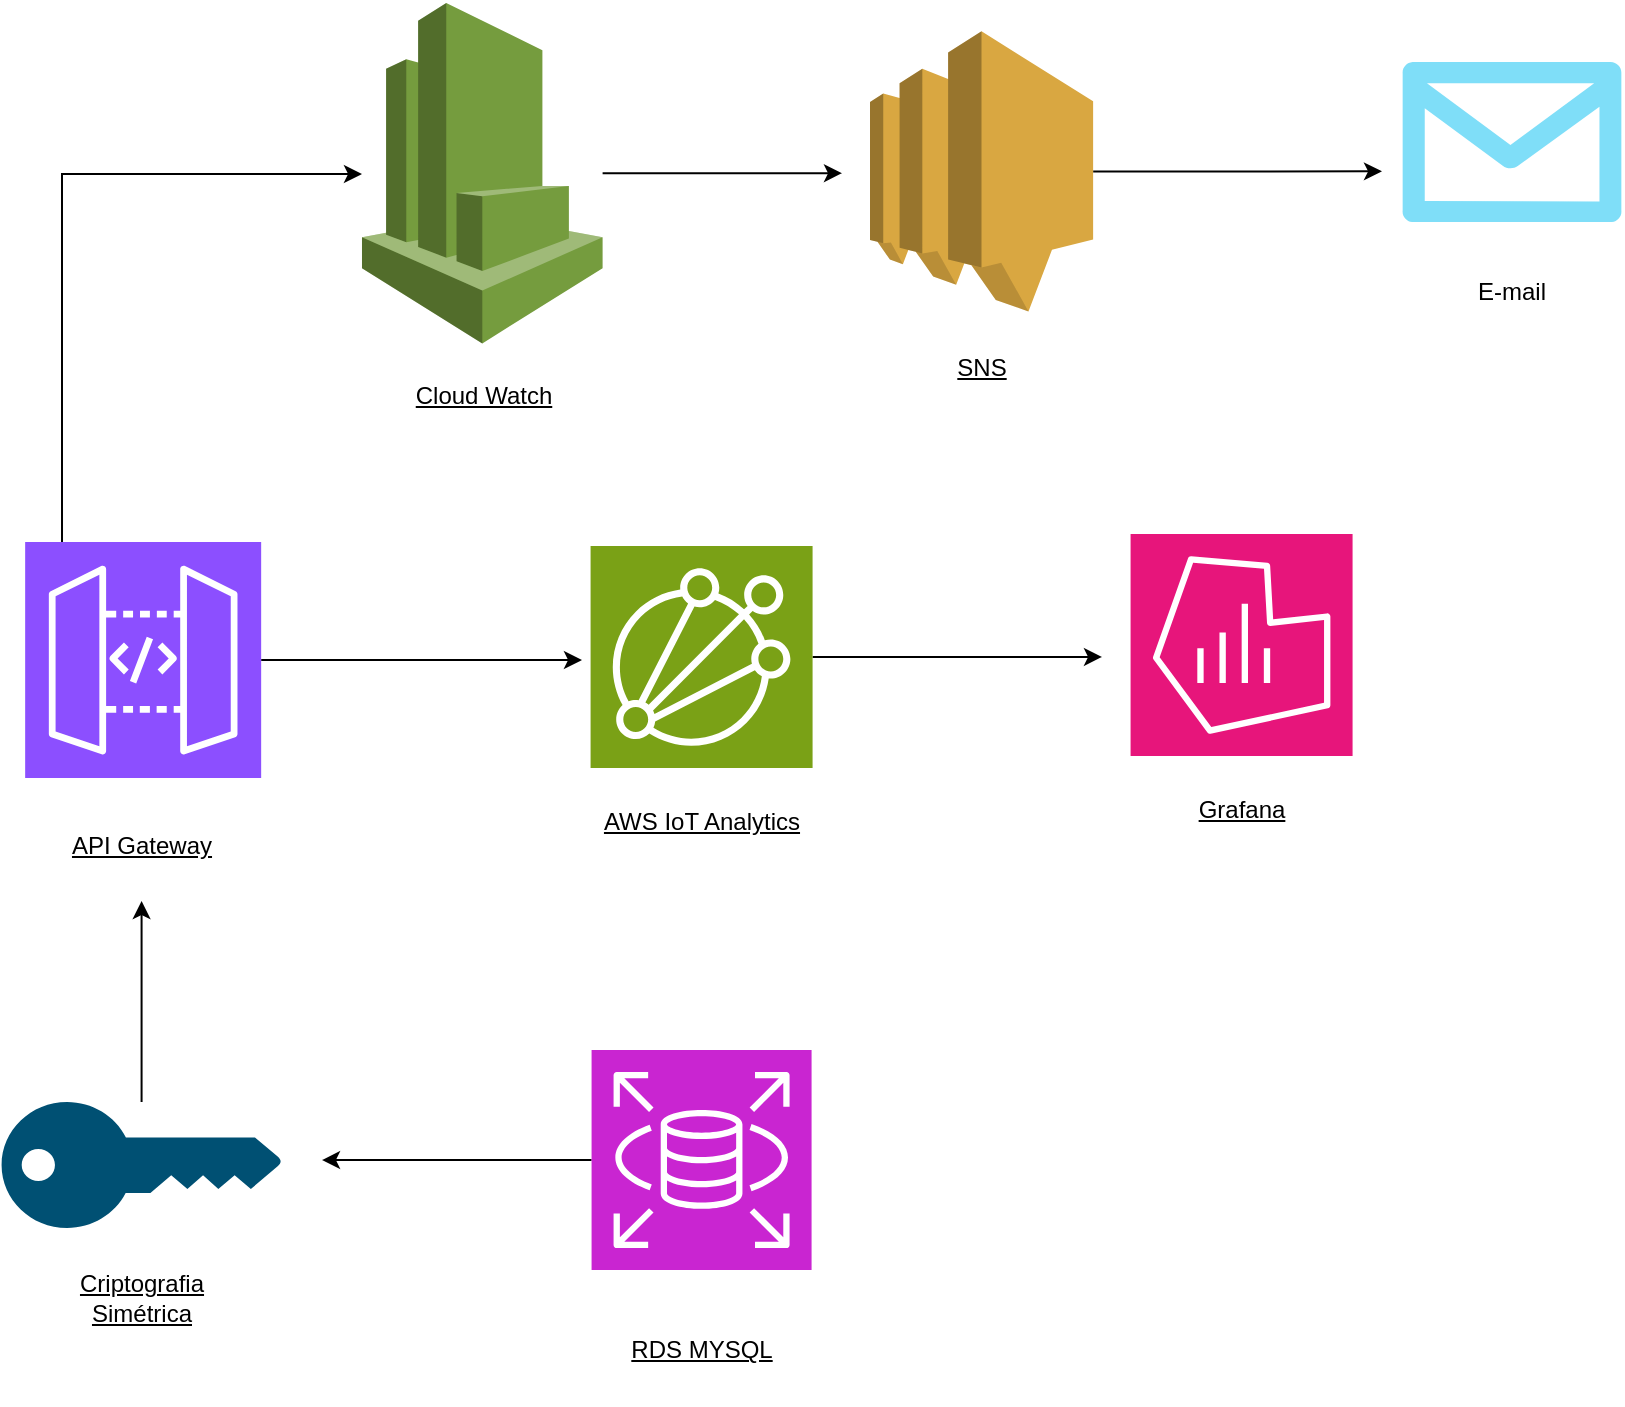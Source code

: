 <mxfile version="27.0.6">
  <diagram name="Página-1" id="XxBVSn2e1p1MuaNkhbZb">
    <mxGraphModel dx="2194" dy="1208" grid="1" gridSize="10" guides="1" tooltips="1" connect="1" arrows="1" fold="1" page="1" pageScale="1" pageWidth="1169" pageHeight="827" math="0" shadow="0">
      <root>
        <mxCell id="0" />
        <mxCell id="1" parent="0" />
        <mxCell id="G87gnfGh_C6f1je5w9Sp-18" value="" style="group" parent="1" vertex="1" connectable="0">
          <mxGeometry x="420.002" y="290" width="119.575" height="177.905" as="geometry" />
        </mxCell>
        <mxCell id="QtEguPkh3KSlvXab4vMh-16" style="edgeStyle=orthogonalEdgeStyle;rounded=0;orthogonalLoop=1;jettySize=auto;html=1;" edge="1" parent="G87gnfGh_C6f1je5w9Sp-18" source="G87gnfGh_C6f1je5w9Sp-14">
          <mxGeometry relative="1" as="geometry">
            <mxPoint x="259.998" y="67.49" as="targetPoint" />
          </mxGeometry>
        </mxCell>
        <mxCell id="G87gnfGh_C6f1je5w9Sp-14" value="" style="sketch=0;points=[[0,0,0],[0.25,0,0],[0.5,0,0],[0.75,0,0],[1,0,0],[0,1,0],[0.25,1,0],[0.5,1,0],[0.75,1,0],[1,1,0],[0,0.25,0],[0,0.5,0],[0,0.75,0],[1,0.25,0],[1,0.5,0],[1,0.75,0]];outlineConnect=0;fontColor=#232F3E;fillColor=#7AA116;strokeColor=#ffffff;dashed=0;verticalLabelPosition=bottom;verticalAlign=top;align=center;html=1;fontSize=12;fontStyle=0;aspect=fixed;shape=mxgraph.aws4.resourceIcon;resIcon=mxgraph.aws4.iot_analytics;container=1;" parent="G87gnfGh_C6f1je5w9Sp-18" vertex="1">
          <mxGeometry x="4.288" y="11.99" width="111" height="111" as="geometry" />
        </mxCell>
        <mxCell id="G87gnfGh_C6f1je5w9Sp-15" value="AWS IoT Analytics" style="text;html=1;align=center;verticalAlign=middle;whiteSpace=wrap;rounded=0;fontStyle=4" parent="G87gnfGh_C6f1je5w9Sp-18" vertex="1">
          <mxGeometry y="122.994" width="119.575" height="54.911" as="geometry" />
        </mxCell>
        <mxCell id="G87gnfGh_C6f1je5w9Sp-19" value="" style="group" parent="1" vertex="1" connectable="0">
          <mxGeometry x="690.002" y="296" width="119.575" height="165.915" as="geometry" />
        </mxCell>
        <mxCell id="G87gnfGh_C6f1je5w9Sp-16" value="" style="sketch=0;points=[[0,0,0],[0.25,0,0],[0.5,0,0],[0.75,0,0],[1,0,0],[0,1,0],[0.25,1,0],[0.5,1,0],[0.75,1,0],[1,1,0],[0,0.25,0],[0,0.5,0],[0,0.75,0],[1,0.25,0],[1,0.5,0],[1,0.75,0]];points=[[0,0,0],[0.25,0,0],[0.5,0,0],[0.75,0,0],[1,0,0],[0,1,0],[0.25,1,0],[0.5,1,0],[0.75,1,0],[1,1,0],[0,0.25,0],[0,0.5,0],[0,0.75,0],[1,0.25,0],[1,0.5,0],[1,0.75,0]];outlineConnect=0;fontColor=#232F3E;fillColor=#E7157B;strokeColor=#ffffff;dashed=0;verticalLabelPosition=bottom;verticalAlign=top;align=center;html=1;fontSize=12;fontStyle=0;aspect=fixed;shape=mxgraph.aws4.resourceIcon;resIcon=mxgraph.aws4.managed_service_for_grafana;" parent="G87gnfGh_C6f1je5w9Sp-19" vertex="1">
          <mxGeometry x="4.288" width="111" height="111" as="geometry" />
        </mxCell>
        <mxCell id="G87gnfGh_C6f1je5w9Sp-17" value="Grafana" style="text;html=1;align=center;verticalAlign=middle;whiteSpace=wrap;rounded=0;fontStyle=4" parent="G87gnfGh_C6f1je5w9Sp-19" vertex="1">
          <mxGeometry y="111.004" width="119.575" height="54.911" as="geometry" />
        </mxCell>
        <mxCell id="G87gnfGh_C6f1je5w9Sp-22" value="" style="group" parent="1" vertex="1" connectable="0">
          <mxGeometry x="420.002" y="554.04" width="119.575" height="177.085" as="geometry" />
        </mxCell>
        <mxCell id="QtEguPkh3KSlvXab4vMh-18" style="edgeStyle=orthogonalEdgeStyle;rounded=0;orthogonalLoop=1;jettySize=auto;html=1;" edge="1" parent="G87gnfGh_C6f1je5w9Sp-22" source="G87gnfGh_C6f1je5w9Sp-4">
          <mxGeometry relative="1" as="geometry">
            <mxPoint x="-130.002" y="55.0" as="targetPoint" />
          </mxGeometry>
        </mxCell>
        <mxCell id="G87gnfGh_C6f1je5w9Sp-4" value="" style="sketch=0;points=[[0,0,0],[0.25,0,0],[0.5,0,0],[0.75,0,0],[1,0,0],[0,1,0],[0.25,1,0],[0.5,1,0],[0.75,1,0],[1,1,0],[0,0.25,0],[0,0.5,0],[0,0.75,0],[1,0.25,0],[1,0.5,0],[1,0.75,0]];outlineConnect=0;fontColor=#232F3E;fillColor=#C925D1;strokeColor=#ffffff;dashed=0;verticalLabelPosition=bottom;verticalAlign=top;align=center;html=1;fontSize=12;fontStyle=0;aspect=fixed;shape=mxgraph.aws4.resourceIcon;resIcon=mxgraph.aws4.rds;" parent="G87gnfGh_C6f1je5w9Sp-22" vertex="1">
          <mxGeometry x="4.788" width="110" height="110" as="geometry" />
        </mxCell>
        <mxCell id="G87gnfGh_C6f1je5w9Sp-5" value="RDS MYSQL" style="text;html=1;align=center;verticalAlign=middle;whiteSpace=wrap;rounded=0;fontStyle=4" parent="G87gnfGh_C6f1je5w9Sp-22" vertex="1">
          <mxGeometry y="122.174" width="119.575" height="54.911" as="geometry" />
        </mxCell>
        <mxCell id="G87gnfGh_C6f1je5w9Sp-23" value="" style="group" parent="1" vertex="1" connectable="0">
          <mxGeometry x="309.995" y="30.485" width="120.305" height="224.312" as="geometry" />
        </mxCell>
        <mxCell id="QtEguPkh3KSlvXab4vMh-12" style="edgeStyle=orthogonalEdgeStyle;rounded=0;orthogonalLoop=1;jettySize=auto;html=1;" edge="1" parent="G87gnfGh_C6f1je5w9Sp-23" source="G87gnfGh_C6f1je5w9Sp-6">
          <mxGeometry relative="1" as="geometry">
            <mxPoint x="240.005" y="85.112" as="targetPoint" />
          </mxGeometry>
        </mxCell>
        <mxCell id="G87gnfGh_C6f1je5w9Sp-6" value="" style="outlineConnect=0;dashed=0;verticalLabelPosition=bottom;verticalAlign=top;align=center;html=1;shape=mxgraph.aws3.cloudwatch;fillColor=#759C3E;gradientColor=none;fontStyle=4" parent="G87gnfGh_C6f1je5w9Sp-23" vertex="1">
          <mxGeometry width="120.305" height="170.224" as="geometry" />
        </mxCell>
        <mxCell id="G87gnfGh_C6f1je5w9Sp-7" value="Cloud Watch" style="text;html=1;align=center;verticalAlign=middle;whiteSpace=wrap;rounded=0;fontStyle=4;container=1;" parent="G87gnfGh_C6f1je5w9Sp-23" vertex="1">
          <mxGeometry x="0.729" y="169.401" width="119.575" height="54.911" as="geometry" />
        </mxCell>
        <mxCell id="G87gnfGh_C6f1je5w9Sp-24" value="" style="group" parent="1" vertex="1" connectable="0">
          <mxGeometry x="559.995" y="44.67" width="119.575" height="195.942" as="geometry" />
        </mxCell>
        <mxCell id="QtEguPkh3KSlvXab4vMh-13" style="edgeStyle=orthogonalEdgeStyle;rounded=0;orthogonalLoop=1;jettySize=auto;html=1;" edge="1" parent="G87gnfGh_C6f1je5w9Sp-24" source="G87gnfGh_C6f1je5w9Sp-8">
          <mxGeometry relative="1" as="geometry">
            <mxPoint x="260.005" y="70.011" as="targetPoint" />
          </mxGeometry>
        </mxCell>
        <mxCell id="G87gnfGh_C6f1je5w9Sp-8" value="" style="outlineConnect=0;dashed=0;verticalLabelPosition=bottom;verticalAlign=top;align=center;html=1;shape=mxgraph.aws3.sns;fillColor=#D9A741;gradientColor=none;fontStyle=4" parent="G87gnfGh_C6f1je5w9Sp-24" vertex="1">
          <mxGeometry x="4.01" width="111.555" height="140.023" as="geometry" />
        </mxCell>
        <mxCell id="G87gnfGh_C6f1je5w9Sp-9" value="SNS" style="text;html=1;align=center;verticalAlign=middle;whiteSpace=wrap;rounded=0;fontStyle=4" parent="G87gnfGh_C6f1je5w9Sp-24" vertex="1">
          <mxGeometry y="141.031" width="119.575" height="54.911" as="geometry" />
        </mxCell>
        <mxCell id="QtEguPkh3KSlvXab4vMh-2" value="" style="group" vertex="1" connectable="0" parent="1">
          <mxGeometry x="140.002" y="300" width="119.578" height="179.515" as="geometry" />
        </mxCell>
        <mxCell id="QtEguPkh3KSlvXab4vMh-14" style="edgeStyle=orthogonalEdgeStyle;rounded=0;orthogonalLoop=1;jettySize=auto;html=1;" edge="1" parent="QtEguPkh3KSlvXab4vMh-2" source="QtEguPkh3KSlvXab4vMh-1">
          <mxGeometry relative="1" as="geometry">
            <mxPoint x="279.998" y="59" as="targetPoint" />
          </mxGeometry>
        </mxCell>
        <mxCell id="QtEguPkh3KSlvXab4vMh-1" value="" style="sketch=0;points=[[0,0,0],[0.25,0,0],[0.5,0,0],[0.75,0,0],[1,0,0],[0,1,0],[0.25,1,0],[0.5,1,0],[0.75,1,0],[1,1,0],[0,0.25,0],[0,0.5,0],[0,0.75,0],[1,0.25,0],[1,0.5,0],[1,0.75,0]];outlineConnect=0;fontColor=#232F3E;fillColor=#8C4FFF;strokeColor=#ffffff;dashed=0;verticalLabelPosition=bottom;verticalAlign=top;align=center;html=1;fontSize=12;fontStyle=0;aspect=fixed;shape=mxgraph.aws4.resourceIcon;resIcon=mxgraph.aws4.api_gateway;" vertex="1" parent="QtEguPkh3KSlvXab4vMh-2">
          <mxGeometry x="1.578" width="118" height="118" as="geometry" />
        </mxCell>
        <mxCell id="G87gnfGh_C6f1je5w9Sp-2" value="API Gateway" style="text;html=1;align=center;verticalAlign=middle;whiteSpace=wrap;rounded=0;fontStyle=4" parent="QtEguPkh3KSlvXab4vMh-2" vertex="1">
          <mxGeometry y="124.604" width="119.575" height="54.911" as="geometry" />
        </mxCell>
        <mxCell id="QtEguPkh3KSlvXab4vMh-7" value="" style="group" vertex="1" connectable="0" parent="1">
          <mxGeometry x="129.79" y="580" width="140" height="125.165" as="geometry" />
        </mxCell>
        <mxCell id="G87gnfGh_C6f1je5w9Sp-10" value="" style="points=[[0,0.5,0],[0.24,0,0],[0.5,0.28,0],[0.995,0.475,0],[0.5,0.72,0],[0.24,1,0]];verticalLabelPosition=bottom;sketch=0;html=1;verticalAlign=top;aspect=fixed;align=center;pointerEvents=1;shape=mxgraph.cisco19.key;fillColor=#005073;strokeColor=none;direction=south;container=1;rotation=-90;" parent="QtEguPkh3KSlvXab4vMh-7" vertex="1">
          <mxGeometry x="38.5" y="-38.5" width="63" height="140" as="geometry" />
        </mxCell>
        <mxCell id="G87gnfGh_C6f1je5w9Sp-12" value="Criptografia&lt;br/&gt;Simétrica" style="text;html=1;align=center;verticalAlign=middle;whiteSpace=wrap;rounded=0;fontStyle=4" parent="QtEguPkh3KSlvXab4vMh-7" vertex="1">
          <mxGeometry x="10.212" y="70.254" width="119.575" height="54.911" as="geometry" />
        </mxCell>
        <mxCell id="QtEguPkh3KSlvXab4vMh-8" value="" style="group" vertex="1" connectable="0" parent="1">
          <mxGeometry x="830" y="60" width="110" height="130.22" as="geometry" />
        </mxCell>
        <mxCell id="QtEguPkh3KSlvXab4vMh-9" value="" style="verticalLabelPosition=bottom;html=1;verticalAlign=top;align=center;strokeColor=none;fillColor=#00BEF2;shape=mxgraph.azure.message;pointerEvents=1;" vertex="1" parent="QtEguPkh3KSlvXab4vMh-8">
          <mxGeometry width="110" height="80" as="geometry" />
        </mxCell>
        <mxCell id="QtEguPkh3KSlvXab4vMh-10" value="E-mail" style="text;html=1;align=center;verticalAlign=middle;whiteSpace=wrap;rounded=0;" vertex="1" parent="QtEguPkh3KSlvXab4vMh-8">
          <mxGeometry x="25" y="100.22" width="60" height="30" as="geometry" />
        </mxCell>
        <mxCell id="QtEguPkh3KSlvXab4vMh-11" style="edgeStyle=orthogonalEdgeStyle;rounded=0;orthogonalLoop=1;jettySize=auto;html=1;" edge="1" parent="1" target="G87gnfGh_C6f1je5w9Sp-6">
          <mxGeometry relative="1" as="geometry">
            <mxPoint x="160.004" y="300" as="sourcePoint" />
            <mxPoint x="281.436" y="115.597" as="targetPoint" />
            <Array as="points">
              <mxPoint x="160" y="116" />
            </Array>
          </mxGeometry>
        </mxCell>
        <mxCell id="QtEguPkh3KSlvXab4vMh-17" style="edgeStyle=orthogonalEdgeStyle;rounded=0;orthogonalLoop=1;jettySize=auto;html=1;entryX=0.5;entryY=1;entryDx=0;entryDy=0;" edge="1" parent="1" source="G87gnfGh_C6f1je5w9Sp-10" target="G87gnfGh_C6f1je5w9Sp-2">
          <mxGeometry relative="1" as="geometry" />
        </mxCell>
      </root>
    </mxGraphModel>
  </diagram>
</mxfile>
